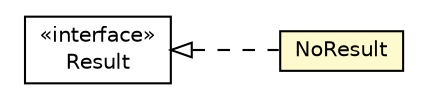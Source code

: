 #!/usr/local/bin/dot
#
# Class diagram 
# Generated by UMLGraph version R5_6-24-gf6e263 (http://www.umlgraph.org/)
#

digraph G {
	edge [fontname="Helvetica",fontsize=10,labelfontname="Helvetica",labelfontsize=10];
	node [fontname="Helvetica",fontsize=10,shape=plaintext];
	nodesep=0.25;
	ranksep=0.5;
	rankdir=LR;
	// com.gwtplatform.dispatch.shared.NoResult
	c268987 [label=<<table title="com.gwtplatform.dispatch.shared.NoResult" border="0" cellborder="1" cellspacing="0" cellpadding="2" port="p" bgcolor="lemonChiffon" href="./NoResult.html">
		<tr><td><table border="0" cellspacing="0" cellpadding="1">
<tr><td align="center" balign="center"> NoResult </td></tr>
		</table></td></tr>
		</table>>, URL="./NoResult.html", fontname="Helvetica", fontcolor="black", fontsize=10.0];
	// com.gwtplatform.dispatch.shared.Result
	c268991 [label=<<table title="com.gwtplatform.dispatch.shared.Result" border="0" cellborder="1" cellspacing="0" cellpadding="2" port="p" href="./Result.html">
		<tr><td><table border="0" cellspacing="0" cellpadding="1">
<tr><td align="center" balign="center"> &#171;interface&#187; </td></tr>
<tr><td align="center" balign="center"> Result </td></tr>
		</table></td></tr>
		</table>>, URL="./Result.html", fontname="Helvetica", fontcolor="black", fontsize=10.0];
	//com.gwtplatform.dispatch.shared.NoResult implements com.gwtplatform.dispatch.shared.Result
	c268991:p -> c268987:p [dir=back,arrowtail=empty,style=dashed];
}

